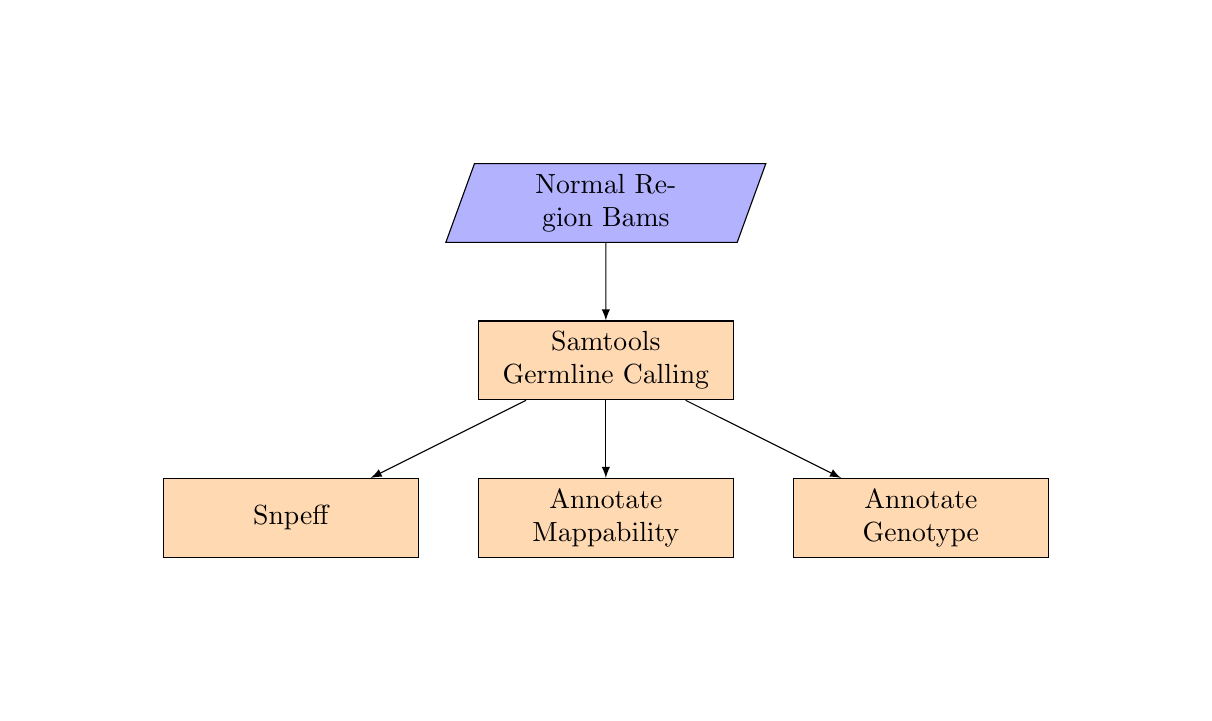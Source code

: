 \documentclass[class=minimal,border=2pt]{standalone}
\usepackage[utf8]{inputenc}
\usepackage{tikz}
\usepackage{adjustbox}
\usetikzlibrary{shapes.geometric, arrows, shadows, positioning, calc}
\pagenumbering{gobble}

\tikzset{multiple/.style = {double copy shadow={shadow xshift=1ex,shadow
         yshift=-1.5ex,draw=black!30},fill=white,draw=black,thick,minimum height = 1cm,minimum
           width=2cm},
         ordinary/.style = {rectangle,draw,thick,minimum height = 1cm,minimum width=2cm}}

\tikzstyle{startstop} = [rectangle, rounded corners, minimum width=3cm, minimum height=1cm,text centered, draw=black, fill=red!30]
\tikzstyle{io} = [trapezium, trapezium left angle=70, trapezium right angle=110, minimum width=3cm, minimum height=1cm, text centered, draw=black, fill=blue!30]
\tikzstyle{process} = [rectangle, minimum width=3cm, minimum height=1cm, text centered, text width=3cm, draw=black, fill=orange!30]
\tikzstyle{pprocess} = [multiple, minimum width=3cm, minimum height=1cm, text centered, text width=3cm, draw=black, fill=orange!30]

\tikzstyle{decision} = [diamond, minimum width=3cm, minimum height=1cm, text centered, draw=black, fill=green!30]
\tikzstyle{arrow} = [thick,->,>=stealth]

\begin{document}
\begin{adjustbox}{margin=2cm}

\begin{tikzpicture}[node distance=2cm]

\node (normal_bams) [io, text width=3cm] {Normal Region Bams};

\node (samtools_germline) [process, below of=normal_bams] {Samtools Germline Calling};
\draw[-latex] (normal_bams) -- coordinate (ab) (samtools_germline);

\node (mapp) [process, below of=samtools_germline] {Annotate Mappability};
\draw[-latex] (samtools_germline) -- coordinate (ab) (mapp);

\node (geno) [process, below of=samtools_germline, xshift=4cm] {Annotate Genotype};
\draw[-latex] (samtools_germline) -- coordinate (ab) (geno);

\node (snpeff) [process, below of=samtools_germline, xshift=-4cm] {Snpeff};
\draw[-latex] (samtools_germline) -- coordinate (ab) (snpeff);

\end{tikzpicture}

\end{adjustbox}
\end{document}